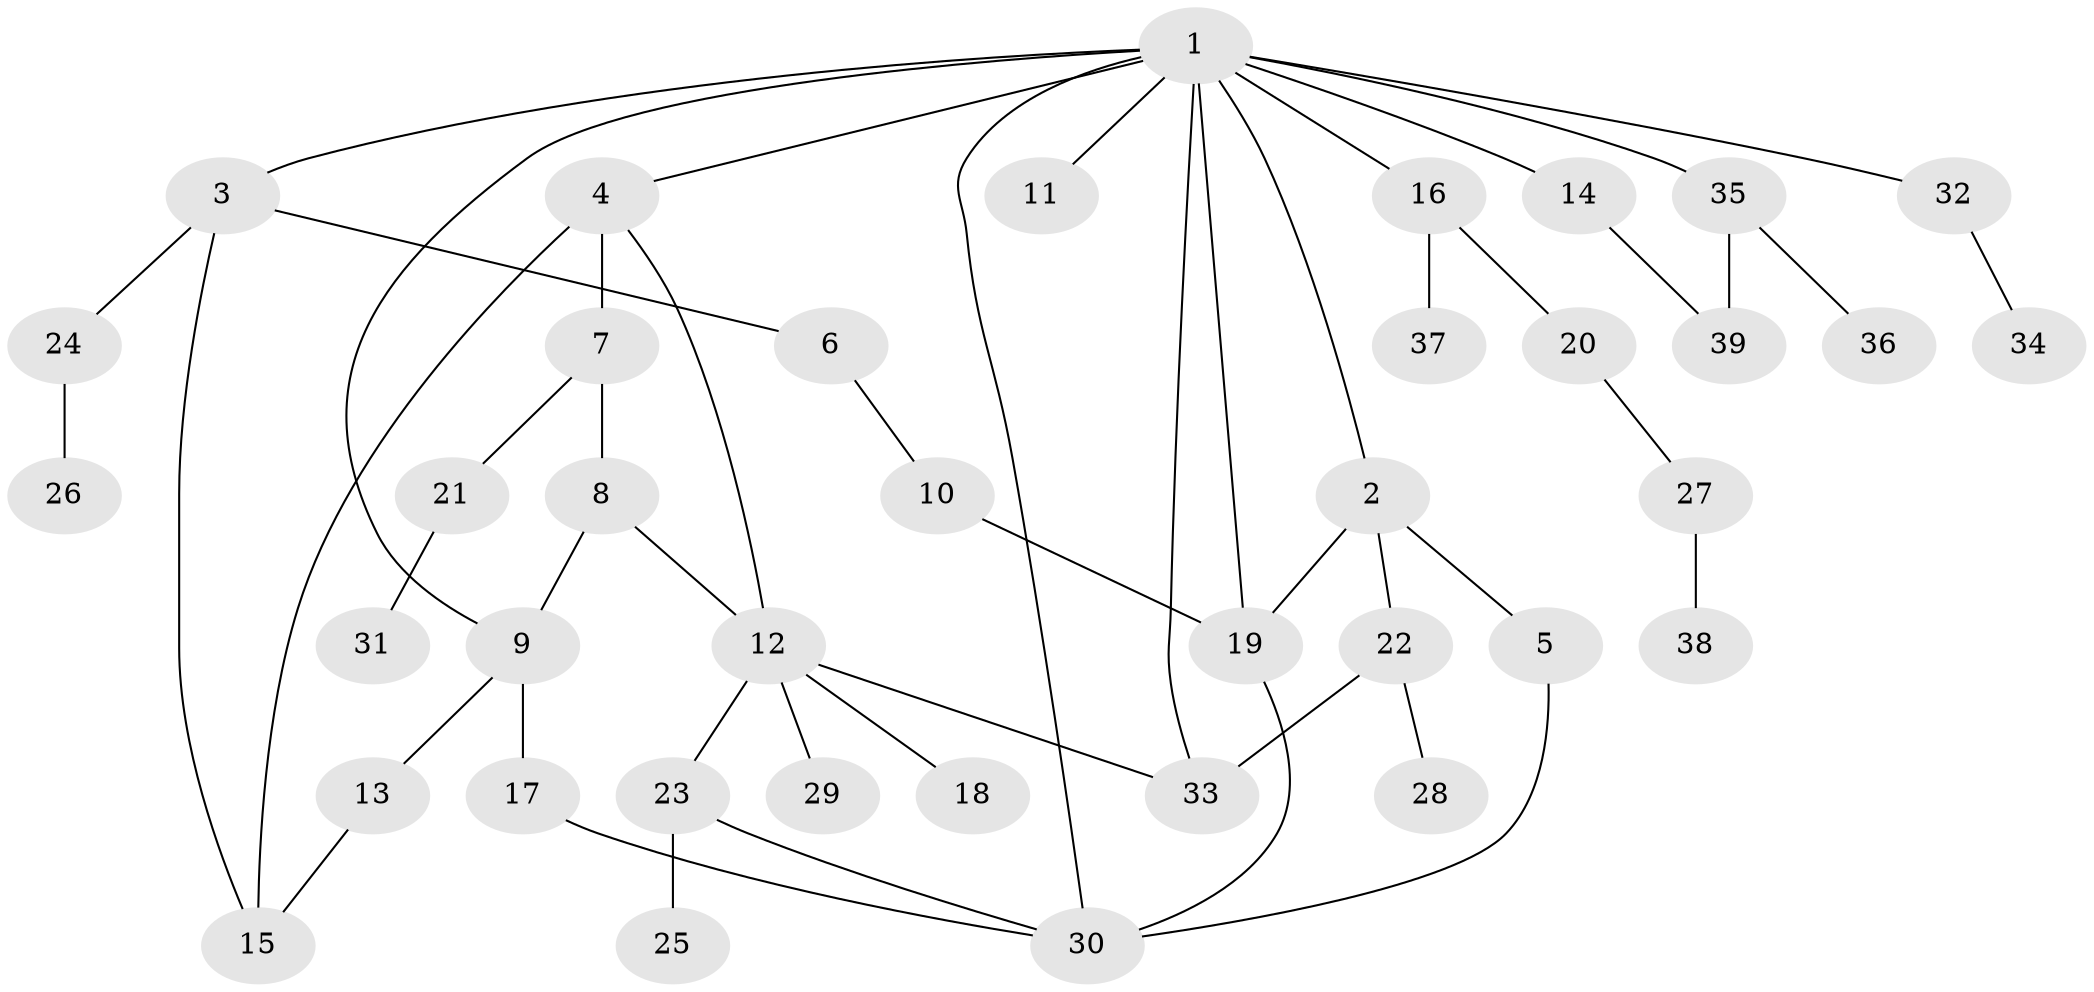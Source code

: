 // original degree distribution, {5: 0.02631578947368421, 7: 0.02631578947368421, 2: 0.18421052631578946, 3: 0.19736842105263158, 6: 0.013157894736842105, 4: 0.14473684210526316, 1: 0.40789473684210525}
// Generated by graph-tools (version 1.1) at 2025/34/03/09/25 02:34:20]
// undirected, 39 vertices, 51 edges
graph export_dot {
graph [start="1"]
  node [color=gray90,style=filled];
  1;
  2;
  3;
  4;
  5;
  6;
  7;
  8;
  9;
  10;
  11;
  12;
  13;
  14;
  15;
  16;
  17;
  18;
  19;
  20;
  21;
  22;
  23;
  24;
  25;
  26;
  27;
  28;
  29;
  30;
  31;
  32;
  33;
  34;
  35;
  36;
  37;
  38;
  39;
  1 -- 2 [weight=1.0];
  1 -- 3 [weight=1.0];
  1 -- 4 [weight=1.0];
  1 -- 9 [weight=1.0];
  1 -- 11 [weight=1.0];
  1 -- 14 [weight=1.0];
  1 -- 16 [weight=1.0];
  1 -- 19 [weight=1.0];
  1 -- 30 [weight=1.0];
  1 -- 32 [weight=1.0];
  1 -- 33 [weight=1.0];
  1 -- 35 [weight=1.0];
  2 -- 5 [weight=1.0];
  2 -- 19 [weight=1.0];
  2 -- 22 [weight=1.0];
  3 -- 6 [weight=2.0];
  3 -- 15 [weight=1.0];
  3 -- 24 [weight=1.0];
  4 -- 7 [weight=2.0];
  4 -- 12 [weight=1.0];
  4 -- 15 [weight=1.0];
  5 -- 30 [weight=1.0];
  6 -- 10 [weight=1.0];
  7 -- 8 [weight=1.0];
  7 -- 21 [weight=1.0];
  8 -- 9 [weight=1.0];
  8 -- 12 [weight=1.0];
  9 -- 13 [weight=2.0];
  9 -- 17 [weight=1.0];
  10 -- 19 [weight=2.0];
  12 -- 18 [weight=1.0];
  12 -- 23 [weight=1.0];
  12 -- 29 [weight=1.0];
  12 -- 33 [weight=1.0];
  13 -- 15 [weight=1.0];
  14 -- 39 [weight=1.0];
  16 -- 20 [weight=1.0];
  16 -- 37 [weight=1.0];
  17 -- 30 [weight=1.0];
  19 -- 30 [weight=1.0];
  20 -- 27 [weight=1.0];
  21 -- 31 [weight=1.0];
  22 -- 28 [weight=1.0];
  22 -- 33 [weight=3.0];
  23 -- 25 [weight=1.0];
  23 -- 30 [weight=1.0];
  24 -- 26 [weight=1.0];
  27 -- 38 [weight=3.0];
  32 -- 34 [weight=1.0];
  35 -- 36 [weight=1.0];
  35 -- 39 [weight=1.0];
}
